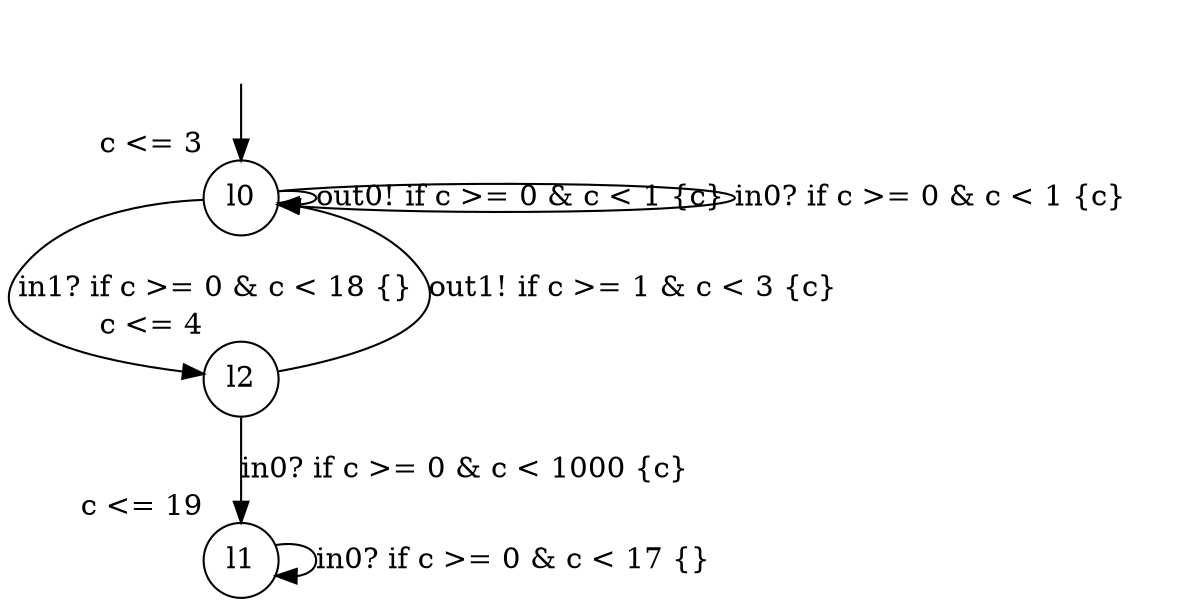 digraph g {
__start0 [label="" shape="none"];
l0 [shape="circle" margin=0 label="l0", xlabel="c <= 3"];
l1 [shape="circle" margin=0 label="l1", xlabel="c <= 19"];
l2 [shape="circle" margin=0 label="l2", xlabel="c <= 4"];
l0 -> l2 [label="in1? if c >= 0 & c < 18 {} "];
l0 -> l0 [label="out0! if c >= 0 & c < 1 {c} "];
l0 -> l0 [label="in0? if c >= 0 & c < 1 {c} "];
l1 -> l1 [label="in0? if c >= 0 & c < 17 {} "];
l2 -> l1 [label="in0? if c >= 0 & c < 1000 {c} "];
l2 -> l0 [label="out1! if c >= 1 & c < 3 {c} "];
__start0 -> l0;
}
